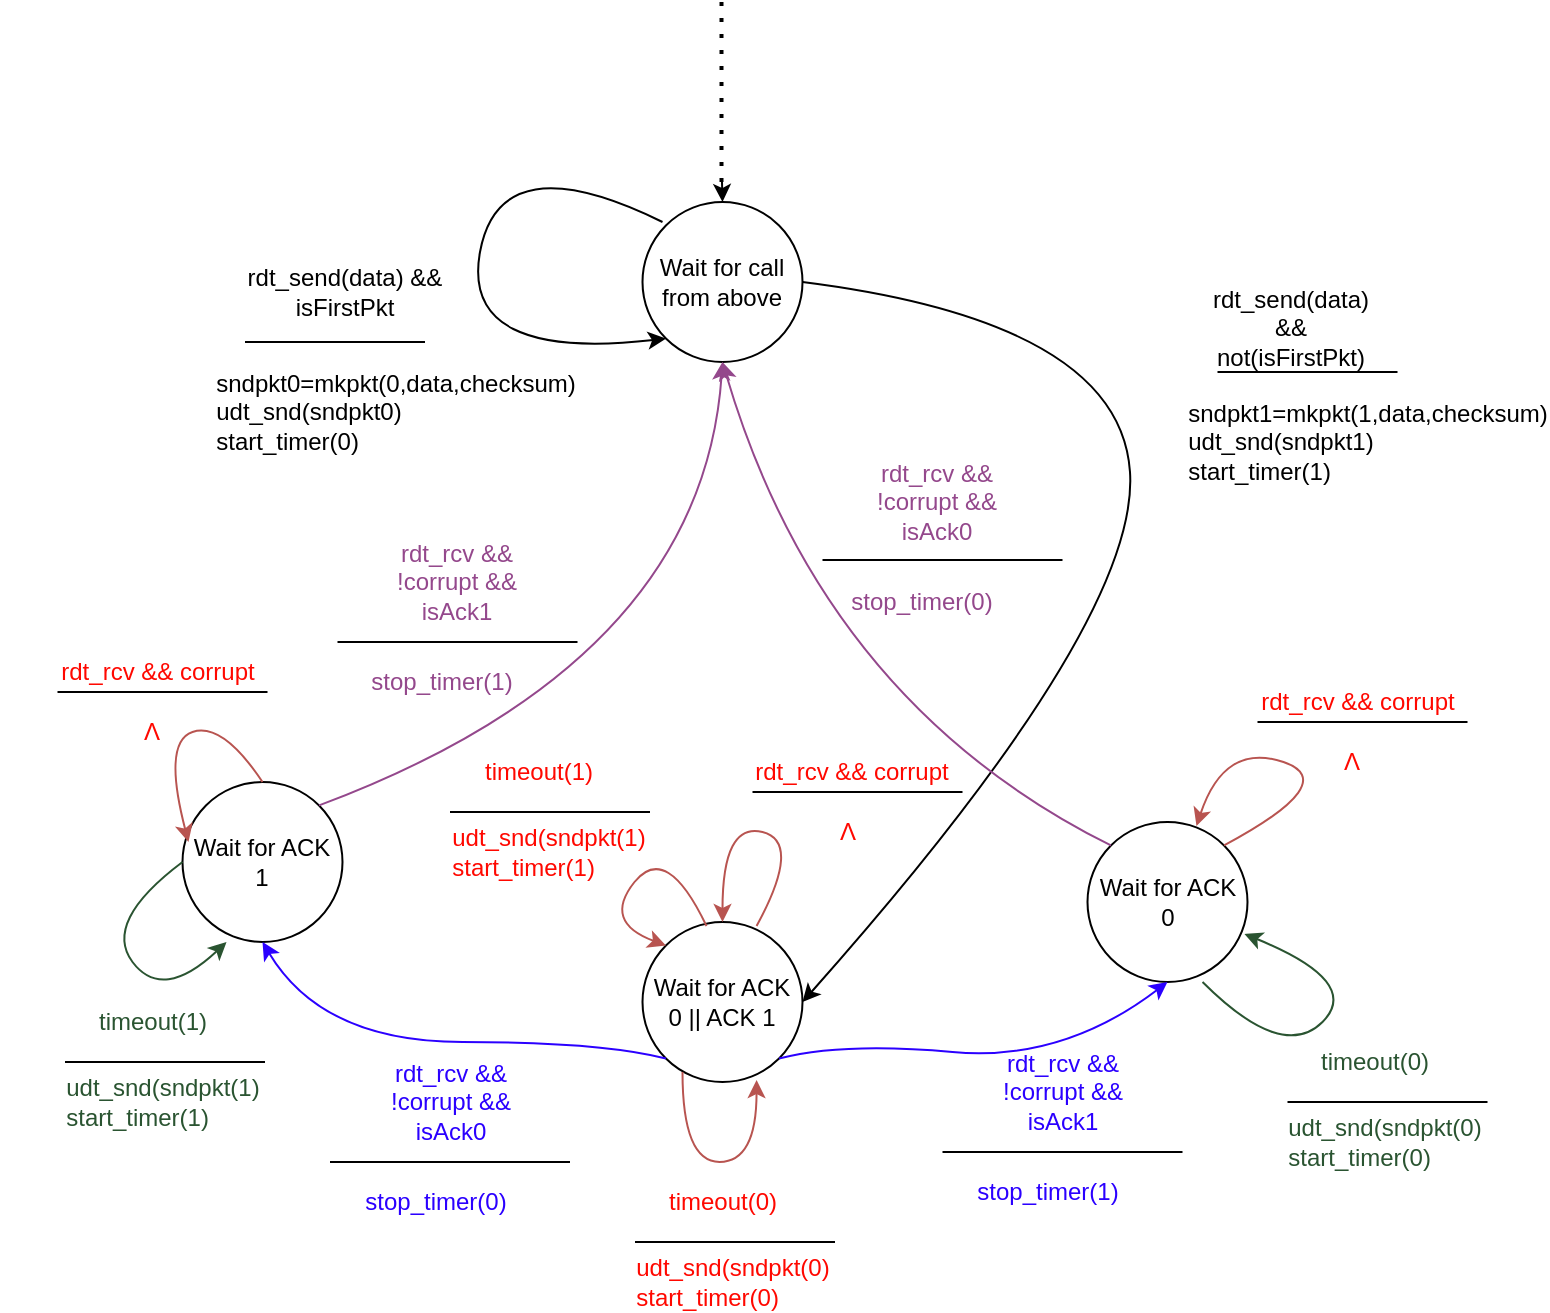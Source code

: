 <mxfile version="15.1.0" type="github"><diagram id="uXOF6nBg-mbK8GbF4_Hz" name="Page-1"><mxGraphModel dx="4642" dy="1092" grid="1" gridSize="10" guides="1" tooltips="1" connect="1" arrows="1" fold="1" page="1" pageScale="1" pageWidth="850" pageHeight="1100" math="0" shadow="0"><root><mxCell id="0"/><mxCell id="1" parent="0"/><mxCell id="ml3mKGDN7hEroRxt1L2k-177" value="Wait for call from above" style="ellipse;whiteSpace=wrap;html=1;aspect=fixed;" vertex="1" parent="1"><mxGeometry x="-538.75" y="380" width="80" height="80" as="geometry"/></mxCell><mxCell id="ml3mKGDN7hEroRxt1L2k-178" value="" style="endArrow=classic;html=1;entryX=0.5;entryY=0;entryDx=0;entryDy=0;" edge="1" parent="1" target="ml3mKGDN7hEroRxt1L2k-177"><mxGeometry width="50" height="50" relative="1" as="geometry"><mxPoint x="-499" y="370" as="sourcePoint"/><mxPoint x="-747.03" y="390" as="targetPoint"/></mxGeometry></mxCell><mxCell id="ml3mKGDN7hEroRxt1L2k-181" value="" style="curved=1;endArrow=classic;html=1;entryX=0;entryY=1;entryDx=0;entryDy=0;exitX=0.125;exitY=0.125;exitDx=0;exitDy=0;exitPerimeter=0;" edge="1" parent="1" source="ml3mKGDN7hEroRxt1L2k-177" target="ml3mKGDN7hEroRxt1L2k-177"><mxGeometry width="50" height="50" relative="1" as="geometry"><mxPoint x="-518.75" y="390" as="sourcePoint"/><mxPoint x="-728.75" y="390" as="targetPoint"/><Array as="points"><mxPoint x="-610" y="350"/><mxPoint x="-630" y="460"/></Array></mxGeometry></mxCell><mxCell id="ml3mKGDN7hEroRxt1L2k-183" value="" style="curved=1;endArrow=classic;html=1;exitX=1;exitY=0.5;exitDx=0;exitDy=0;entryX=1;entryY=0.5;entryDx=0;entryDy=0;" edge="1" parent="1" source="ml3mKGDN7hEroRxt1L2k-177" target="ml3mKGDN7hEroRxt1L2k-189"><mxGeometry width="50" height="50" relative="1" as="geometry"><mxPoint x="-268.75" y="437.04" as="sourcePoint"/><mxPoint x="-288.75" y="630" as="targetPoint"/><Array as="points"><mxPoint x="-300" y="440"/><mxPoint x="-290" y="590"/></Array></mxGeometry></mxCell><mxCell id="ml3mKGDN7hEroRxt1L2k-185" value="rdt_send(data) &amp;amp;&amp;amp; isFirstPkt" style="text;html=1;strokeColor=none;fillColor=none;align=center;verticalAlign=middle;whiteSpace=wrap;rounded=0;" vertex="1" parent="1"><mxGeometry x="-740" y="400" width="105" height="50" as="geometry"/></mxCell><mxCell id="ml3mKGDN7hEroRxt1L2k-187" value="Wait for ACK 1" style="ellipse;whiteSpace=wrap;html=1;aspect=fixed;" vertex="1" parent="1"><mxGeometry x="-768.75" y="670" width="80" height="80" as="geometry"/></mxCell><mxCell id="ml3mKGDN7hEroRxt1L2k-188" value="Wait for ACK 0" style="ellipse;whiteSpace=wrap;html=1;aspect=fixed;" vertex="1" parent="1"><mxGeometry x="-316.25" y="690" width="80" height="80" as="geometry"/></mxCell><mxCell id="ml3mKGDN7hEroRxt1L2k-189" value="Wait for ACK 0 || ACK 1" style="ellipse;whiteSpace=wrap;html=1;aspect=fixed;" vertex="1" parent="1"><mxGeometry x="-538.75" y="740" width="80" height="80" as="geometry"/></mxCell><mxCell id="ml3mKGDN7hEroRxt1L2k-190" value="" style="curved=1;endArrow=classic;html=1;exitX=1;exitY=1;exitDx=0;exitDy=0;entryX=0.5;entryY=1;entryDx=0;entryDy=0;fillColor=#dae8fc;fontColor=#2B00FF;strokeColor=#2B00FF;" edge="1" parent="1" source="ml3mKGDN7hEroRxt1L2k-189" target="ml3mKGDN7hEroRxt1L2k-188"><mxGeometry width="50" height="50" relative="1" as="geometry"><mxPoint x="-448.75" y="1060" as="sourcePoint"/><mxPoint x="-398.75" y="1010" as="targetPoint"/><Array as="points"><mxPoint x="-438.75" y="800"/><mxPoint x="-328.75" y="810"/></Array></mxGeometry></mxCell><mxCell id="ml3mKGDN7hEroRxt1L2k-191" value="" style="curved=1;endArrow=classic;html=1;entryX=0.5;entryY=1;entryDx=0;entryDy=0;exitX=0;exitY=1;exitDx=0;exitDy=0;fillColor=#dae8fc;strokeColor=#2B00FF;" edge="1" parent="1" source="ml3mKGDN7hEroRxt1L2k-189" target="ml3mKGDN7hEroRxt1L2k-187"><mxGeometry width="50" height="50" relative="1" as="geometry"><mxPoint x="-518.75" y="670" as="sourcePoint"/><mxPoint x="-398.75" y="1010" as="targetPoint"/><Array as="points"><mxPoint x="-558.75" y="800"/><mxPoint x="-698.75" y="800"/></Array></mxGeometry></mxCell><mxCell id="ml3mKGDN7hEroRxt1L2k-192" value="" style="curved=1;endArrow=classic;html=1;exitX=1;exitY=0;exitDx=0;exitDy=0;entryX=0.5;entryY=1;entryDx=0;entryDy=0;strokeColor=#94488C;" edge="1" parent="1" source="ml3mKGDN7hEroRxt1L2k-187" target="ml3mKGDN7hEroRxt1L2k-177"><mxGeometry width="50" height="50" relative="1" as="geometry"><mxPoint x="-628.75" y="210" as="sourcePoint"/><mxPoint x="-468.75" y="190" as="targetPoint"/><Array as="points"><mxPoint x="-508.75" y="610"/></Array></mxGeometry></mxCell><mxCell id="ml3mKGDN7hEroRxt1L2k-193" value="" style="curved=1;endArrow=classic;html=1;exitX=0.713;exitY=0.025;exitDx=0;exitDy=0;entryX=0.5;entryY=0;entryDx=0;entryDy=0;exitPerimeter=0;fillColor=#f8cecc;strokeColor=#b85450;" edge="1" parent="1" source="ml3mKGDN7hEroRxt1L2k-189" target="ml3mKGDN7hEroRxt1L2k-189"><mxGeometry width="50" height="50" relative="1" as="geometry"><mxPoint x="-490.466" y="659.996" as="sourcePoint"/><mxPoint x="-518.75" y="648.28" as="targetPoint"/><Array as="points"><mxPoint x="-458.75" y="700"/><mxPoint x="-498.75" y="690"/></Array></mxGeometry></mxCell><mxCell id="ml3mKGDN7hEroRxt1L2k-194" value="rdt_rcv &amp;amp;&amp;amp; !corrupt &amp;amp;&amp;amp; isAck0" style="text;html=1;strokeColor=none;fillColor=none;align=center;verticalAlign=middle;whiteSpace=wrap;rounded=0;fontColor=#2B00FF;" vertex="1" parent="1"><mxGeometry x="-682.5" y="820" width="95" height="20" as="geometry"/></mxCell><mxCell id="ml3mKGDN7hEroRxt1L2k-195" value="" style="curved=1;endArrow=classic;html=1;exitX=0.5;exitY=0;exitDx=0;exitDy=0;fillColor=#f8cecc;strokeColor=#b85450;" edge="1" parent="1" source="ml3mKGDN7hEroRxt1L2k-187"><mxGeometry width="50" height="50" relative="1" as="geometry"><mxPoint x="-812.034" y="749.336" as="sourcePoint"/><mxPoint x="-765.75" y="700" as="targetPoint"/><Array as="points"><mxPoint x="-748.75" y="640"/><mxPoint x="-778.75" y="650"/></Array></mxGeometry></mxCell><mxCell id="ml3mKGDN7hEroRxt1L2k-196" value="rdt_rcv &amp;amp;&amp;amp; corrupt" style="text;html=1;strokeColor=none;fillColor=none;align=center;verticalAlign=middle;whiteSpace=wrap;rounded=0;fontColor=#FF0800;" vertex="1" parent="1"><mxGeometry x="-236.25" y="620" width="110" height="20" as="geometry"/></mxCell><mxCell id="ml3mKGDN7hEroRxt1L2k-197" value="" style="curved=1;endArrow=classic;html=1;exitX=1;exitY=0;exitDx=0;exitDy=0;entryX=0.681;entryY=0.025;entryDx=0;entryDy=0;entryPerimeter=0;fillColor=#f8cecc;strokeColor=#b85450;" edge="1" parent="1" source="ml3mKGDN7hEroRxt1L2k-188" target="ml3mKGDN7hEroRxt1L2k-188"><mxGeometry width="50" height="50" relative="1" as="geometry"><mxPoint x="-135.466" y="729.716" as="sourcePoint"/><mxPoint x="-178.71" y="721.04" as="targetPoint"/><Array as="points"><mxPoint x="-188.75" y="670"/><mxPoint x="-247.75" y="650"/></Array></mxGeometry></mxCell><mxCell id="ml3mKGDN7hEroRxt1L2k-198" value="" style="curved=1;endArrow=classic;html=1;exitX=0;exitY=0;exitDx=0;exitDy=0;entryX=0.5;entryY=1;entryDx=0;entryDy=0;strokeColor=#94488C;" edge="1" parent="1" source="ml3mKGDN7hEroRxt1L2k-188" target="ml3mKGDN7hEroRxt1L2k-177"><mxGeometry width="50" height="50" relative="1" as="geometry"><mxPoint x="-288.746" y="650.856" as="sourcePoint"/><mxPoint x="-87.03" y="429.14" as="targetPoint"/><Array as="points"><mxPoint x="-448.75" y="630"/></Array></mxGeometry></mxCell><mxCell id="ml3mKGDN7hEroRxt1L2k-203" value="" style="endArrow=none;html=1;" edge="1" parent="1"><mxGeometry width="50" height="50" relative="1" as="geometry"><mxPoint x="-737.5" y="450" as="sourcePoint"/><mxPoint x="-647.5" y="450" as="targetPoint"/></mxGeometry></mxCell><mxCell id="ml3mKGDN7hEroRxt1L2k-204" value="&lt;div&gt;sndpkt0=mkpkt(0,data,checksum)&lt;/div&gt;&lt;div align=&quot;left&quot;&gt;udt_snd(sndpkt0)&lt;/div&gt;&lt;div align=&quot;left&quot;&gt;start_timer(0)&lt;br&gt;&lt;/div&gt;" style="text;html=1;strokeColor=none;fillColor=none;align=center;verticalAlign=middle;whiteSpace=wrap;rounded=0;" vertex="1" parent="1"><mxGeometry x="-737.5" y="460" width="150" height="50" as="geometry"/></mxCell><mxCell id="ml3mKGDN7hEroRxt1L2k-205" value="rdt_send(data) &amp;amp;&amp;amp; not(isFirstPkt)" style="text;html=1;strokeColor=none;fillColor=none;align=center;verticalAlign=middle;whiteSpace=wrap;rounded=0;" vertex="1" parent="1"><mxGeometry x="-260" y="420" width="91.25" height="45" as="geometry"/></mxCell><mxCell id="ml3mKGDN7hEroRxt1L2k-206" value="" style="endArrow=none;html=1;" edge="1" parent="1"><mxGeometry width="50" height="50" relative="1" as="geometry"><mxPoint x="-251.25" y="465" as="sourcePoint"/><mxPoint x="-161.25" y="465" as="targetPoint"/></mxGeometry></mxCell><mxCell id="ml3mKGDN7hEroRxt1L2k-207" value="&lt;div&gt;sndpkt1=mkpkt(1,data,checksum)&lt;/div&gt;&lt;div align=&quot;left&quot;&gt;udt_snd(sndpkt1)&lt;/div&gt;&lt;div align=&quot;left&quot;&gt;start_timer(1)&lt;br&gt;&lt;/div&gt;" style="text;html=1;strokeColor=none;fillColor=none;align=center;verticalAlign=middle;whiteSpace=wrap;rounded=0;" vertex="1" parent="1"><mxGeometry x="-251.25" y="475" width="150" height="50" as="geometry"/></mxCell><mxCell id="ml3mKGDN7hEroRxt1L2k-208" value="" style="endArrow=none;html=1;entryX=1;entryY=1;entryDx=0;entryDy=0;fontColor=#FF0800;" edge="1" parent="1" target="ml3mKGDN7hEroRxt1L2k-196"><mxGeometry width="50" height="50" relative="1" as="geometry"><mxPoint x="-231.25" y="640" as="sourcePoint"/><mxPoint x="-131.25" y="640" as="targetPoint"/></mxGeometry></mxCell><mxCell id="ml3mKGDN7hEroRxt1L2k-209" value="&lt;span&gt;Λ&lt;/span&gt;" style="text;html=1;strokeColor=none;fillColor=none;align=center;verticalAlign=middle;whiteSpace=wrap;rounded=0;fontColor=#FF0800;" vertex="1" parent="1"><mxGeometry x="-203.75" y="650" width="40" height="20" as="geometry"/></mxCell><mxCell id="ml3mKGDN7hEroRxt1L2k-210" value="rdt_rcv &amp;amp;&amp;amp; corrupt" style="text;html=1;strokeColor=none;fillColor=none;align=center;verticalAlign=middle;whiteSpace=wrap;rounded=0;fontColor=#FF0800;" vertex="1" parent="1"><mxGeometry x="-488.75" y="655" width="110" height="20" as="geometry"/></mxCell><mxCell id="ml3mKGDN7hEroRxt1L2k-211" value="" style="endArrow=none;html=1;entryX=1;entryY=1;entryDx=0;entryDy=0;fontColor=#FF0800;" edge="1" parent="1" target="ml3mKGDN7hEroRxt1L2k-210"><mxGeometry width="50" height="50" relative="1" as="geometry"><mxPoint x="-483.75" y="675" as="sourcePoint"/><mxPoint x="-383.75" y="675" as="targetPoint"/></mxGeometry></mxCell><mxCell id="ml3mKGDN7hEroRxt1L2k-212" value="&lt;span&gt;Λ&lt;/span&gt;" style="text;html=1;strokeColor=none;fillColor=none;align=center;verticalAlign=middle;whiteSpace=wrap;rounded=0;fontColor=#FF0800;" vertex="1" parent="1"><mxGeometry x="-456.25" y="685" width="40" height="20" as="geometry"/></mxCell><mxCell id="ml3mKGDN7hEroRxt1L2k-213" value="" style="endArrow=none;html=1;fontColor=#2B00FF;" edge="1" parent="1"><mxGeometry width="50" height="50" relative="1" as="geometry"><mxPoint x="-695" y="860" as="sourcePoint"/><mxPoint x="-575" y="860" as="targetPoint"/></mxGeometry></mxCell><mxCell id="ml3mKGDN7hEroRxt1L2k-214" value="stop_timer(0)" style="text;html=1;strokeColor=none;fillColor=none;align=center;verticalAlign=middle;whiteSpace=wrap;rounded=0;fontColor=#2B00FF;" vertex="1" parent="1"><mxGeometry x="-682.5" y="870" width="80" height="20" as="geometry"/></mxCell><mxCell id="ml3mKGDN7hEroRxt1L2k-215" value="rdt_rcv &amp;amp;&amp;amp; !corrupt &amp;amp;&amp;amp; isAck1" style="text;html=1;strokeColor=none;fillColor=none;align=center;verticalAlign=middle;whiteSpace=wrap;rounded=0;fontColor=#2B00FF;" vertex="1" parent="1"><mxGeometry x="-376.25" y="815" width="95" height="20" as="geometry"/></mxCell><mxCell id="ml3mKGDN7hEroRxt1L2k-216" value="" style="endArrow=none;html=1;fontColor=#2B00FF;" edge="1" parent="1"><mxGeometry width="50" height="50" relative="1" as="geometry"><mxPoint x="-388.75" y="855" as="sourcePoint"/><mxPoint x="-268.75" y="855" as="targetPoint"/></mxGeometry></mxCell><mxCell id="ml3mKGDN7hEroRxt1L2k-217" value="stop_timer(1)" style="text;html=1;strokeColor=none;fillColor=none;align=center;verticalAlign=middle;whiteSpace=wrap;rounded=0;fontColor=#2B00FF;" vertex="1" parent="1"><mxGeometry x="-376.25" y="865" width="80" height="20" as="geometry"/></mxCell><mxCell id="ml3mKGDN7hEroRxt1L2k-218" value="rdt_rcv &amp;amp;&amp;amp; !corrupt &amp;amp;&amp;amp; isAck1" style="text;html=1;strokeColor=none;fillColor=none;align=center;verticalAlign=middle;whiteSpace=wrap;rounded=0;fontColor=#94488C;" vertex="1" parent="1"><mxGeometry x="-678.75" y="560" width="95" height="20" as="geometry"/></mxCell><mxCell id="ml3mKGDN7hEroRxt1L2k-219" value="" style="endArrow=none;html=1;fontColor=#94488C;" edge="1" parent="1"><mxGeometry width="50" height="50" relative="1" as="geometry"><mxPoint x="-691.25" y="600" as="sourcePoint"/><mxPoint x="-571.25" y="600" as="targetPoint"/></mxGeometry></mxCell><mxCell id="ml3mKGDN7hEroRxt1L2k-220" value="stop_timer(1)" style="text;html=1;strokeColor=none;fillColor=none;align=center;verticalAlign=middle;whiteSpace=wrap;rounded=0;fontColor=#94488C;" vertex="1" parent="1"><mxGeometry x="-678.75" y="610" width="80" height="20" as="geometry"/></mxCell><mxCell id="ml3mKGDN7hEroRxt1L2k-221" value="rdt_rcv &amp;amp;&amp;amp; !corrupt &amp;amp;&amp;amp; isAck0" style="text;html=1;strokeColor=none;fillColor=none;align=center;verticalAlign=middle;whiteSpace=wrap;rounded=0;fontColor=#94488C;" vertex="1" parent="1"><mxGeometry x="-438.75" y="520" width="95" height="20" as="geometry"/></mxCell><mxCell id="ml3mKGDN7hEroRxt1L2k-222" value="" style="endArrow=none;html=1;fontColor=#94488C;" edge="1" parent="1"><mxGeometry width="50" height="50" relative="1" as="geometry"><mxPoint x="-448.75" y="559" as="sourcePoint"/><mxPoint x="-328.75" y="559" as="targetPoint"/></mxGeometry></mxCell><mxCell id="ml3mKGDN7hEroRxt1L2k-223" value="stop_timer(0)" style="text;html=1;strokeColor=none;fillColor=none;align=center;verticalAlign=middle;whiteSpace=wrap;rounded=0;fontColor=#94488C;" vertex="1" parent="1"><mxGeometry x="-438.75" y="570" width="80" height="20" as="geometry"/></mxCell><mxCell id="ml3mKGDN7hEroRxt1L2k-224" value="" style="curved=1;endArrow=classic;html=1;exitX=0.4;exitY=0.025;exitDx=0;exitDy=0;entryX=0;entryY=0;entryDx=0;entryDy=0;exitPerimeter=0;fontColor=#FF0800;fillColor=#f8cecc;strokeColor=#b85450;" edge="1" parent="1" source="ml3mKGDN7hEroRxt1L2k-189" target="ml3mKGDN7hEroRxt1L2k-189"><mxGeometry width="50" height="50" relative="1" as="geometry"><mxPoint x="-570.466" y="740.856" as="sourcePoint"/><mxPoint x="-598.75" y="729.14" as="targetPoint"/><Array as="points"><mxPoint x="-526.75" y="700"/><mxPoint x="-558.75" y="740"/></Array></mxGeometry></mxCell><mxCell id="ml3mKGDN7hEroRxt1L2k-225" value="timeout(0)" style="text;html=1;strokeColor=none;fillColor=none;align=center;verticalAlign=middle;whiteSpace=wrap;rounded=0;fontColor=#2A5431;" vertex="1" parent="1"><mxGeometry x="-248.75" y="800" width="152.5" height="20" as="geometry"/></mxCell><mxCell id="ml3mKGDN7hEroRxt1L2k-226" value="" style="endArrow=none;html=1;fontColor=#2A5431;" edge="1" parent="1"><mxGeometry width="50" height="50" relative="1" as="geometry"><mxPoint x="-216.25" y="830" as="sourcePoint"/><mxPoint x="-116.25" y="830" as="targetPoint"/></mxGeometry></mxCell><mxCell id="ml3mKGDN7hEroRxt1L2k-227" value="&lt;div align=&quot;left&quot;&gt;udt_snd(sndpkt(0)&lt;/div&gt;&lt;div align=&quot;left&quot;&gt;start_timer(0)&lt;br&gt;&lt;/div&gt;" style="text;html=1;strokeColor=none;fillColor=none;align=center;verticalAlign=middle;whiteSpace=wrap;rounded=0;fontColor=#2A5431;" vertex="1" parent="1"><mxGeometry x="-233.75" y="840" width="132.5" height="20" as="geometry"/></mxCell><mxCell id="ml3mKGDN7hEroRxt1L2k-228" value="timeout(1)" style="text;html=1;strokeColor=none;fillColor=none;align=center;verticalAlign=middle;whiteSpace=wrap;rounded=0;fontColor=#2A5431;" vertex="1" parent="1"><mxGeometry x="-860" y="780" width="152.5" height="20" as="geometry"/></mxCell><mxCell id="ml3mKGDN7hEroRxt1L2k-229" value="" style="endArrow=none;html=1;fontColor=#2A5431;" edge="1" parent="1"><mxGeometry width="50" height="50" relative="1" as="geometry"><mxPoint x="-827.5" y="810" as="sourcePoint"/><mxPoint x="-727.5" y="810" as="targetPoint"/></mxGeometry></mxCell><mxCell id="ml3mKGDN7hEroRxt1L2k-230" value="&lt;div align=&quot;left&quot;&gt;udt_snd(sndpkt(1)&lt;/div&gt;&lt;div align=&quot;left&quot;&gt;start_timer(1)&lt;br&gt;&lt;/div&gt;" style="text;html=1;strokeColor=none;fillColor=none;align=center;verticalAlign=middle;whiteSpace=wrap;rounded=0;fontColor=#2A5431;" vertex="1" parent="1"><mxGeometry x="-845" y="820" width="132.5" height="20" as="geometry"/></mxCell><mxCell id="ml3mKGDN7hEroRxt1L2k-231" value="" style="curved=1;endArrow=classic;html=1;exitX=0.719;exitY=1;exitDx=0;exitDy=0;exitPerimeter=0;entryX=0.981;entryY=0.7;entryDx=0;entryDy=0;entryPerimeter=0;strokeColor=#2A5431;" edge="1" parent="1" source="ml3mKGDN7hEroRxt1L2k-188" target="ml3mKGDN7hEroRxt1L2k-188"><mxGeometry width="50" height="50" relative="1" as="geometry"><mxPoint x="-198.75" y="800" as="sourcePoint"/><mxPoint x="-148.75" y="750" as="targetPoint"/><Array as="points"><mxPoint x="-218.75" y="810"/><mxPoint x="-178.75" y="770"/></Array></mxGeometry></mxCell><mxCell id="ml3mKGDN7hEroRxt1L2k-232" value="" style="curved=1;endArrow=classic;html=1;exitX=0;exitY=0.5;exitDx=0;exitDy=0;entryX=0.275;entryY=1;entryDx=0;entryDy=0;entryPerimeter=0;strokeColor=#2A5431;" edge="1" parent="1" source="ml3mKGDN7hEroRxt1L2k-187" target="ml3mKGDN7hEroRxt1L2k-187"><mxGeometry width="50" height="50" relative="1" as="geometry"><mxPoint x="-758.73" y="864" as="sourcePoint"/><mxPoint x="-737.77" y="840" as="targetPoint"/><Array as="points"><mxPoint x="-808.75" y="740"/><mxPoint x="-778.75" y="780"/></Array></mxGeometry></mxCell><mxCell id="ml3mKGDN7hEroRxt1L2k-233" value="rdt_rcv &amp;amp;&amp;amp; corrupt" style="text;html=1;strokeColor=none;fillColor=none;align=center;verticalAlign=middle;whiteSpace=wrap;rounded=0;fontColor=#FF0800;" vertex="1" parent="1"><mxGeometry x="-836.25" y="605" width="110" height="20" as="geometry"/></mxCell><mxCell id="ml3mKGDN7hEroRxt1L2k-234" value="" style="endArrow=none;html=1;entryX=1;entryY=1;entryDx=0;entryDy=0;fontColor=#FF0800;" edge="1" parent="1" target="ml3mKGDN7hEroRxt1L2k-233"><mxGeometry width="50" height="50" relative="1" as="geometry"><mxPoint x="-831.25" y="625" as="sourcePoint"/><mxPoint x="-731.25" y="625" as="targetPoint"/></mxGeometry></mxCell><mxCell id="ml3mKGDN7hEroRxt1L2k-235" value="&lt;span&gt;Λ&lt;/span&gt;" style="text;html=1;strokeColor=none;fillColor=none;align=center;verticalAlign=middle;whiteSpace=wrap;rounded=0;fontColor=#FF0800;" vertex="1" parent="1"><mxGeometry x="-803.75" y="635" width="40" height="20" as="geometry"/></mxCell><mxCell id="ml3mKGDN7hEroRxt1L2k-236" value="timeout(1)" style="text;html=1;strokeColor=none;fillColor=none;align=center;verticalAlign=middle;whiteSpace=wrap;rounded=0;fontColor=#FF0800;" vertex="1" parent="1"><mxGeometry x="-667.5" y="655" width="152.5" height="20" as="geometry"/></mxCell><mxCell id="ml3mKGDN7hEroRxt1L2k-237" value="" style="endArrow=none;html=1;fontColor=#FF0800;" edge="1" parent="1"><mxGeometry width="50" height="50" relative="1" as="geometry"><mxPoint x="-635" y="685" as="sourcePoint"/><mxPoint x="-535" y="685" as="targetPoint"/></mxGeometry></mxCell><mxCell id="ml3mKGDN7hEroRxt1L2k-238" value="&lt;div align=&quot;left&quot;&gt;udt_snd(sndpkt(1)&lt;/div&gt;&lt;div align=&quot;left&quot;&gt;start_timer(1)&lt;br&gt;&lt;/div&gt;" style="text;html=1;strokeColor=none;fillColor=none;align=center;verticalAlign=middle;whiteSpace=wrap;rounded=0;fontColor=#FF0800;" vertex="1" parent="1"><mxGeometry x="-652.5" y="695" width="132.5" height="20" as="geometry"/></mxCell><mxCell id="ml3mKGDN7hEroRxt1L2k-239" value="" style="curved=1;endArrow=classic;html=1;exitX=0.25;exitY=0.938;exitDx=0;exitDy=0;entryX=0.713;entryY=0.988;entryDx=0;entryDy=0;exitPerimeter=0;entryPerimeter=0;fillColor=#f8cecc;strokeColor=#b85450;" edge="1" parent="1" source="ml3mKGDN7hEroRxt1L2k-189" target="ml3mKGDN7hEroRxt1L2k-189"><mxGeometry width="50" height="50" relative="1" as="geometry"><mxPoint x="-551.71" y="1012" as="sourcePoint"/><mxPoint x="-568.75" y="1010" as="targetPoint"/><Array as="points"><mxPoint x="-518.75" y="860"/><mxPoint x="-481.75" y="860"/></Array></mxGeometry></mxCell><mxCell id="ml3mKGDN7hEroRxt1L2k-240" value="timeout(0)" style="text;html=1;strokeColor=none;fillColor=none;align=center;verticalAlign=middle;whiteSpace=wrap;rounded=0;fontColor=#FF0800;" vertex="1" parent="1"><mxGeometry x="-575" y="870" width="152.5" height="20" as="geometry"/></mxCell><mxCell id="ml3mKGDN7hEroRxt1L2k-241" value="" style="endArrow=none;html=1;fontColor=#FF0800;" edge="1" parent="1"><mxGeometry width="50" height="50" relative="1" as="geometry"><mxPoint x="-542.5" y="900" as="sourcePoint"/><mxPoint x="-442.5" y="900" as="targetPoint"/></mxGeometry></mxCell><mxCell id="ml3mKGDN7hEroRxt1L2k-242" value="&lt;div align=&quot;left&quot;&gt;udt_snd(sndpkt(0)&lt;/div&gt;&lt;div align=&quot;left&quot;&gt;start_timer(0)&lt;br&gt;&lt;/div&gt;" style="text;html=1;strokeColor=none;fillColor=none;align=center;verticalAlign=middle;whiteSpace=wrap;rounded=0;fontColor=#FF0800;" vertex="1" parent="1"><mxGeometry x="-560" y="910" width="132.5" height="20" as="geometry"/></mxCell><mxCell id="ml3mKGDN7hEroRxt1L2k-245" value="" style="endArrow=none;dashed=1;html=1;dashPattern=1 3;strokeWidth=2;fontColor=#94488C;" edge="1" parent="1"><mxGeometry width="50" height="50" relative="1" as="geometry"><mxPoint x="-499.25" y="370" as="sourcePoint"/><mxPoint x="-499.25" y="280" as="targetPoint"/></mxGeometry></mxCell></root></mxGraphModel></diagram></mxfile>